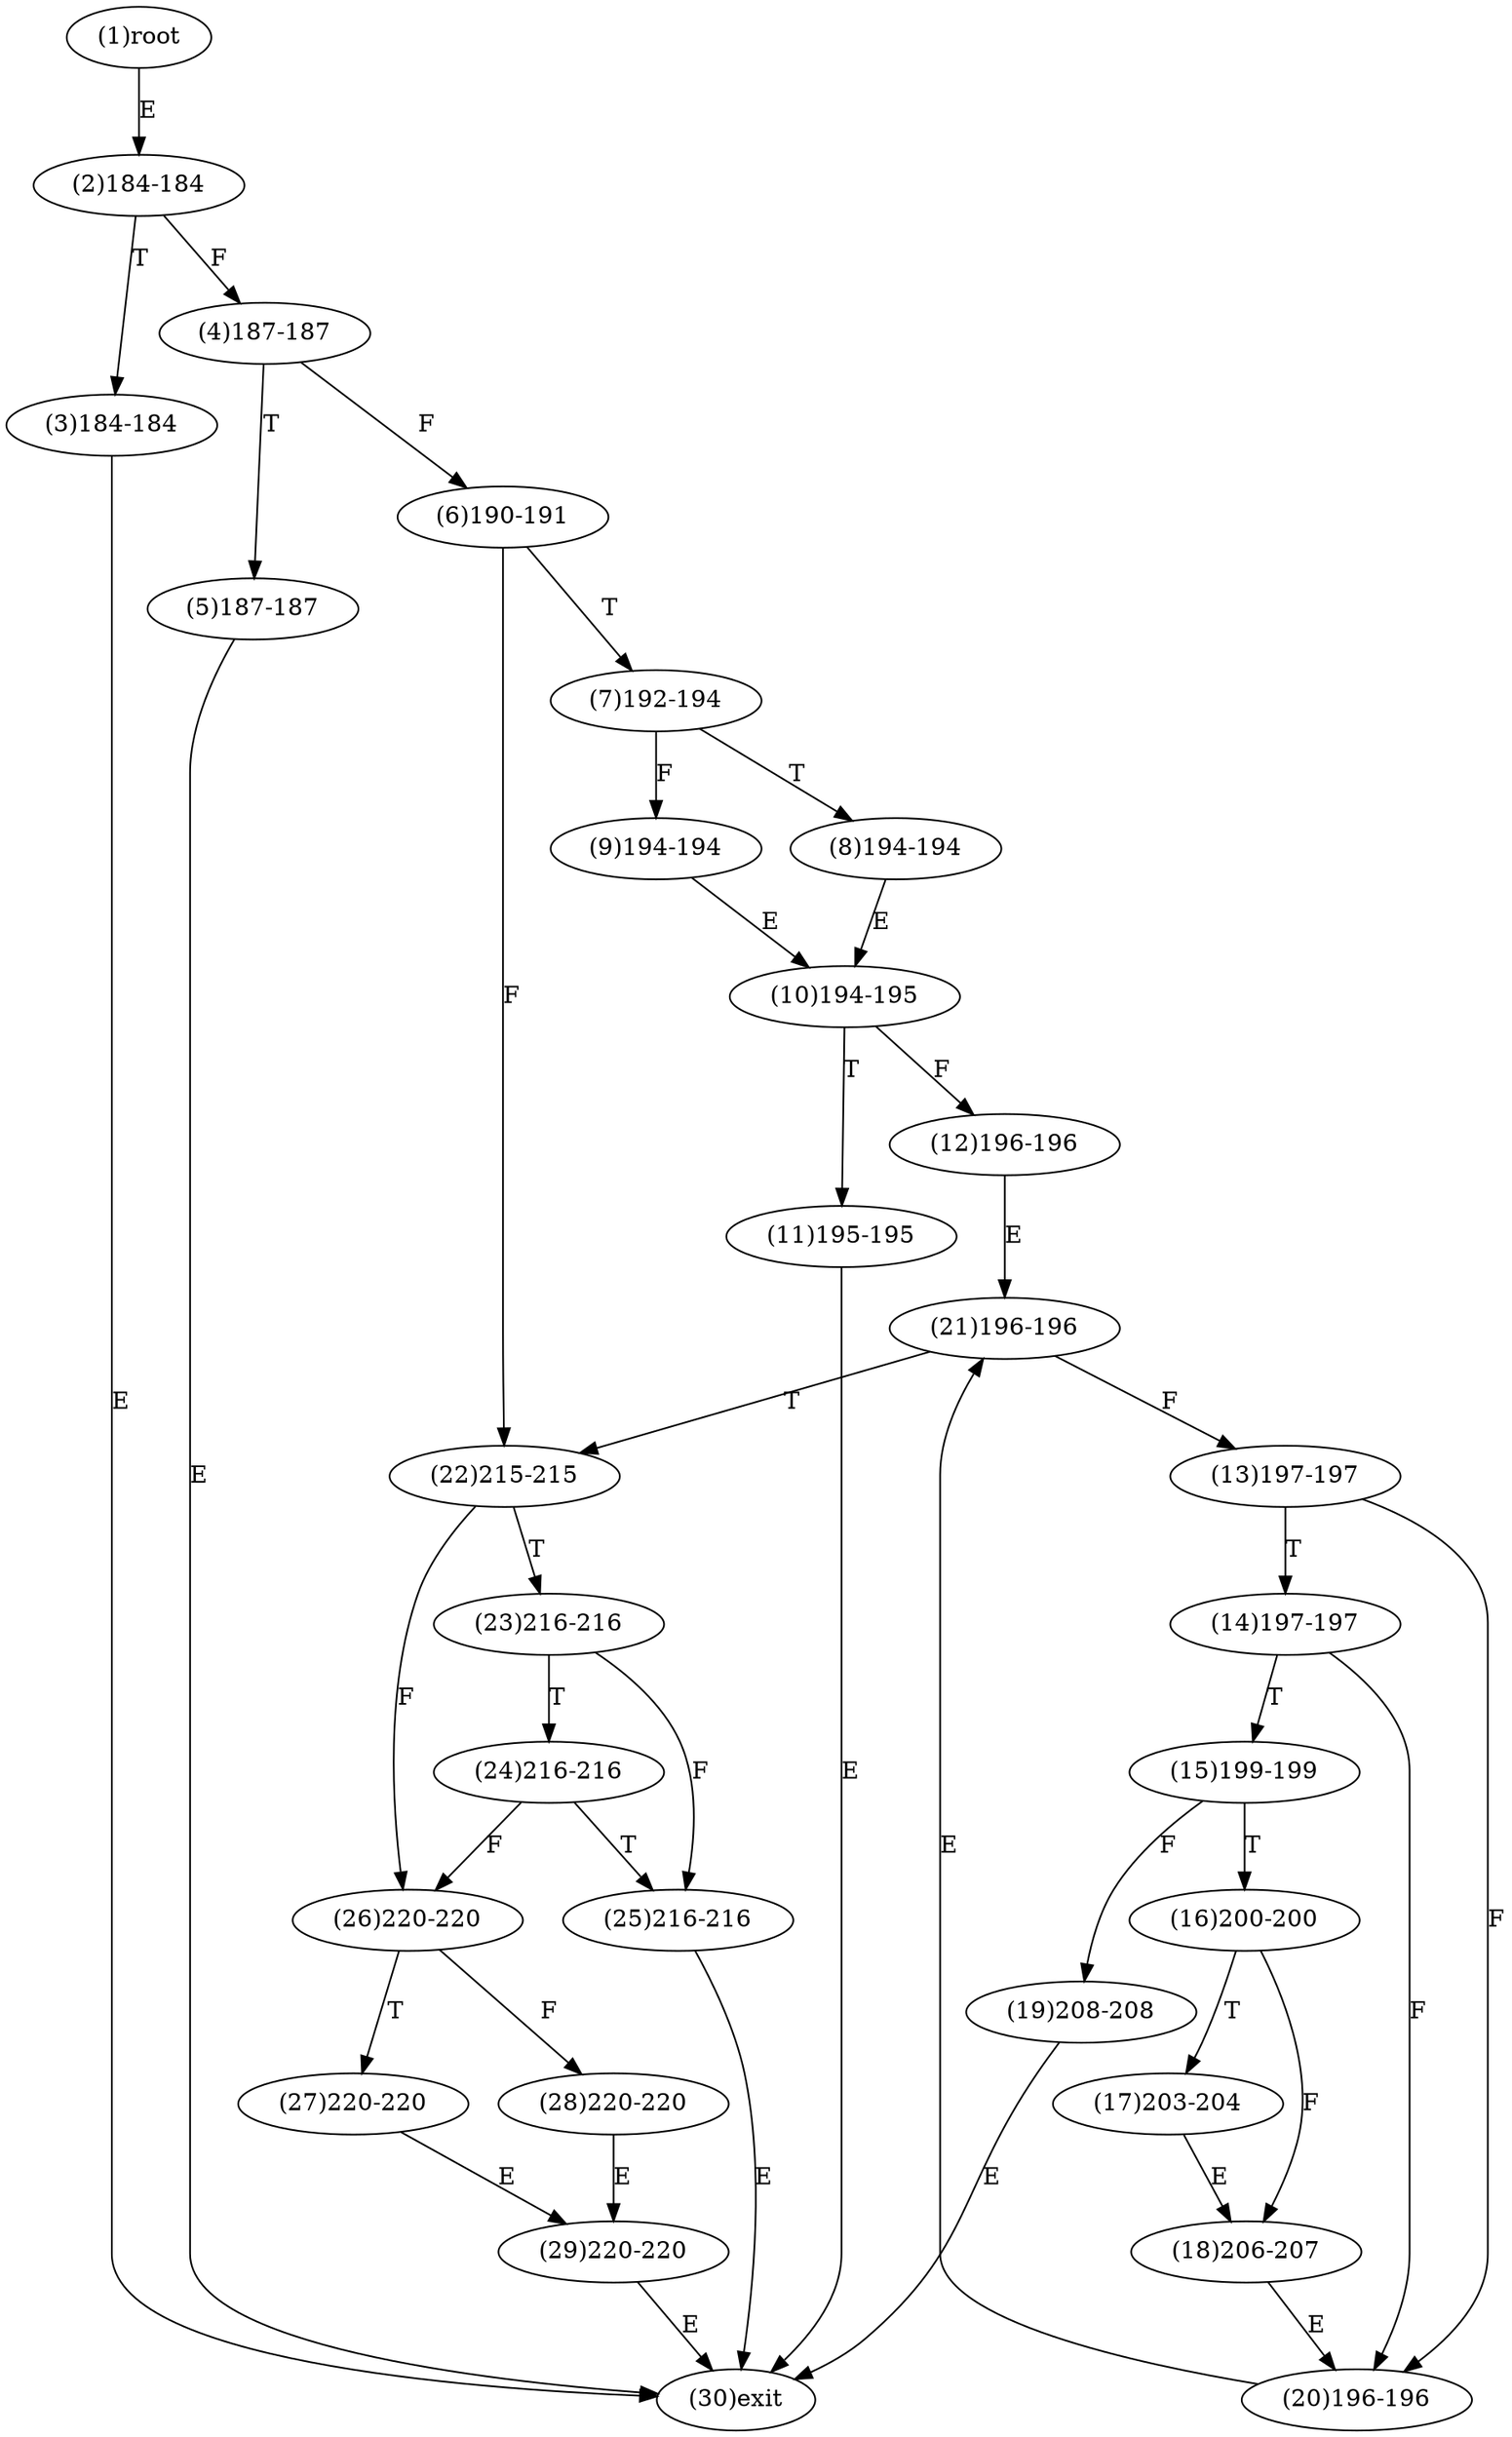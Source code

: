 digraph "" { 
1[ label="(1)root"];
2[ label="(2)184-184"];
3[ label="(3)184-184"];
4[ label="(4)187-187"];
5[ label="(5)187-187"];
6[ label="(6)190-191"];
7[ label="(7)192-194"];
8[ label="(8)194-194"];
9[ label="(9)194-194"];
10[ label="(10)194-195"];
11[ label="(11)195-195"];
12[ label="(12)196-196"];
13[ label="(13)197-197"];
14[ label="(14)197-197"];
15[ label="(15)199-199"];
17[ label="(17)203-204"];
16[ label="(16)200-200"];
19[ label="(19)208-208"];
18[ label="(18)206-207"];
21[ label="(21)196-196"];
20[ label="(20)196-196"];
23[ label="(23)216-216"];
22[ label="(22)215-215"];
25[ label="(25)216-216"];
24[ label="(24)216-216"];
27[ label="(27)220-220"];
26[ label="(26)220-220"];
29[ label="(29)220-220"];
28[ label="(28)220-220"];
30[ label="(30)exit"];
1->2[ label="E"];
2->4[ label="F"];
2->3[ label="T"];
3->30[ label="E"];
4->6[ label="F"];
4->5[ label="T"];
5->30[ label="E"];
6->22[ label="F"];
6->7[ label="T"];
7->9[ label="F"];
7->8[ label="T"];
8->10[ label="E"];
9->10[ label="E"];
10->12[ label="F"];
10->11[ label="T"];
11->30[ label="E"];
12->21[ label="E"];
13->20[ label="F"];
13->14[ label="T"];
14->20[ label="F"];
14->15[ label="T"];
15->19[ label="F"];
15->16[ label="T"];
16->18[ label="F"];
16->17[ label="T"];
17->18[ label="E"];
18->20[ label="E"];
19->30[ label="E"];
20->21[ label="E"];
21->13[ label="F"];
21->22[ label="T"];
22->26[ label="F"];
22->23[ label="T"];
23->25[ label="F"];
23->24[ label="T"];
24->26[ label="F"];
24->25[ label="T"];
25->30[ label="E"];
26->28[ label="F"];
26->27[ label="T"];
27->29[ label="E"];
28->29[ label="E"];
29->30[ label="E"];
}